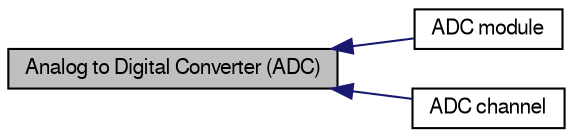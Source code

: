 digraph structs
{
  edge [fontname="FreeSans",fontsize="10",labelfontname="FreeSans",labelfontsize="10"];
  node [fontname="FreeSans",fontsize="10",shape=record];
  rankdir=LR;
  Node1 [label="ADC module",height=0.2,width=0.4,color="black", fillcolor="white", style="filled",URL="$group__adc__module__group.html"];
  Node2 [label="ADC channel",height=0.2,width=0.4,color="black", fillcolor="white", style="filled",URL="$group__adc__channel__group.html"];
  Node0 [label="Analog to Digital Converter (ADC)",height=0.2,width=0.4,color="black", fillcolor="grey75", style="filled" fontcolor="black"];
  Node0->Node1 [shape=plaintext, color="midnightblue", dir="back", style="solid"];
  Node0->Node2 [shape=plaintext, color="midnightblue", dir="back", style="solid"];
}
